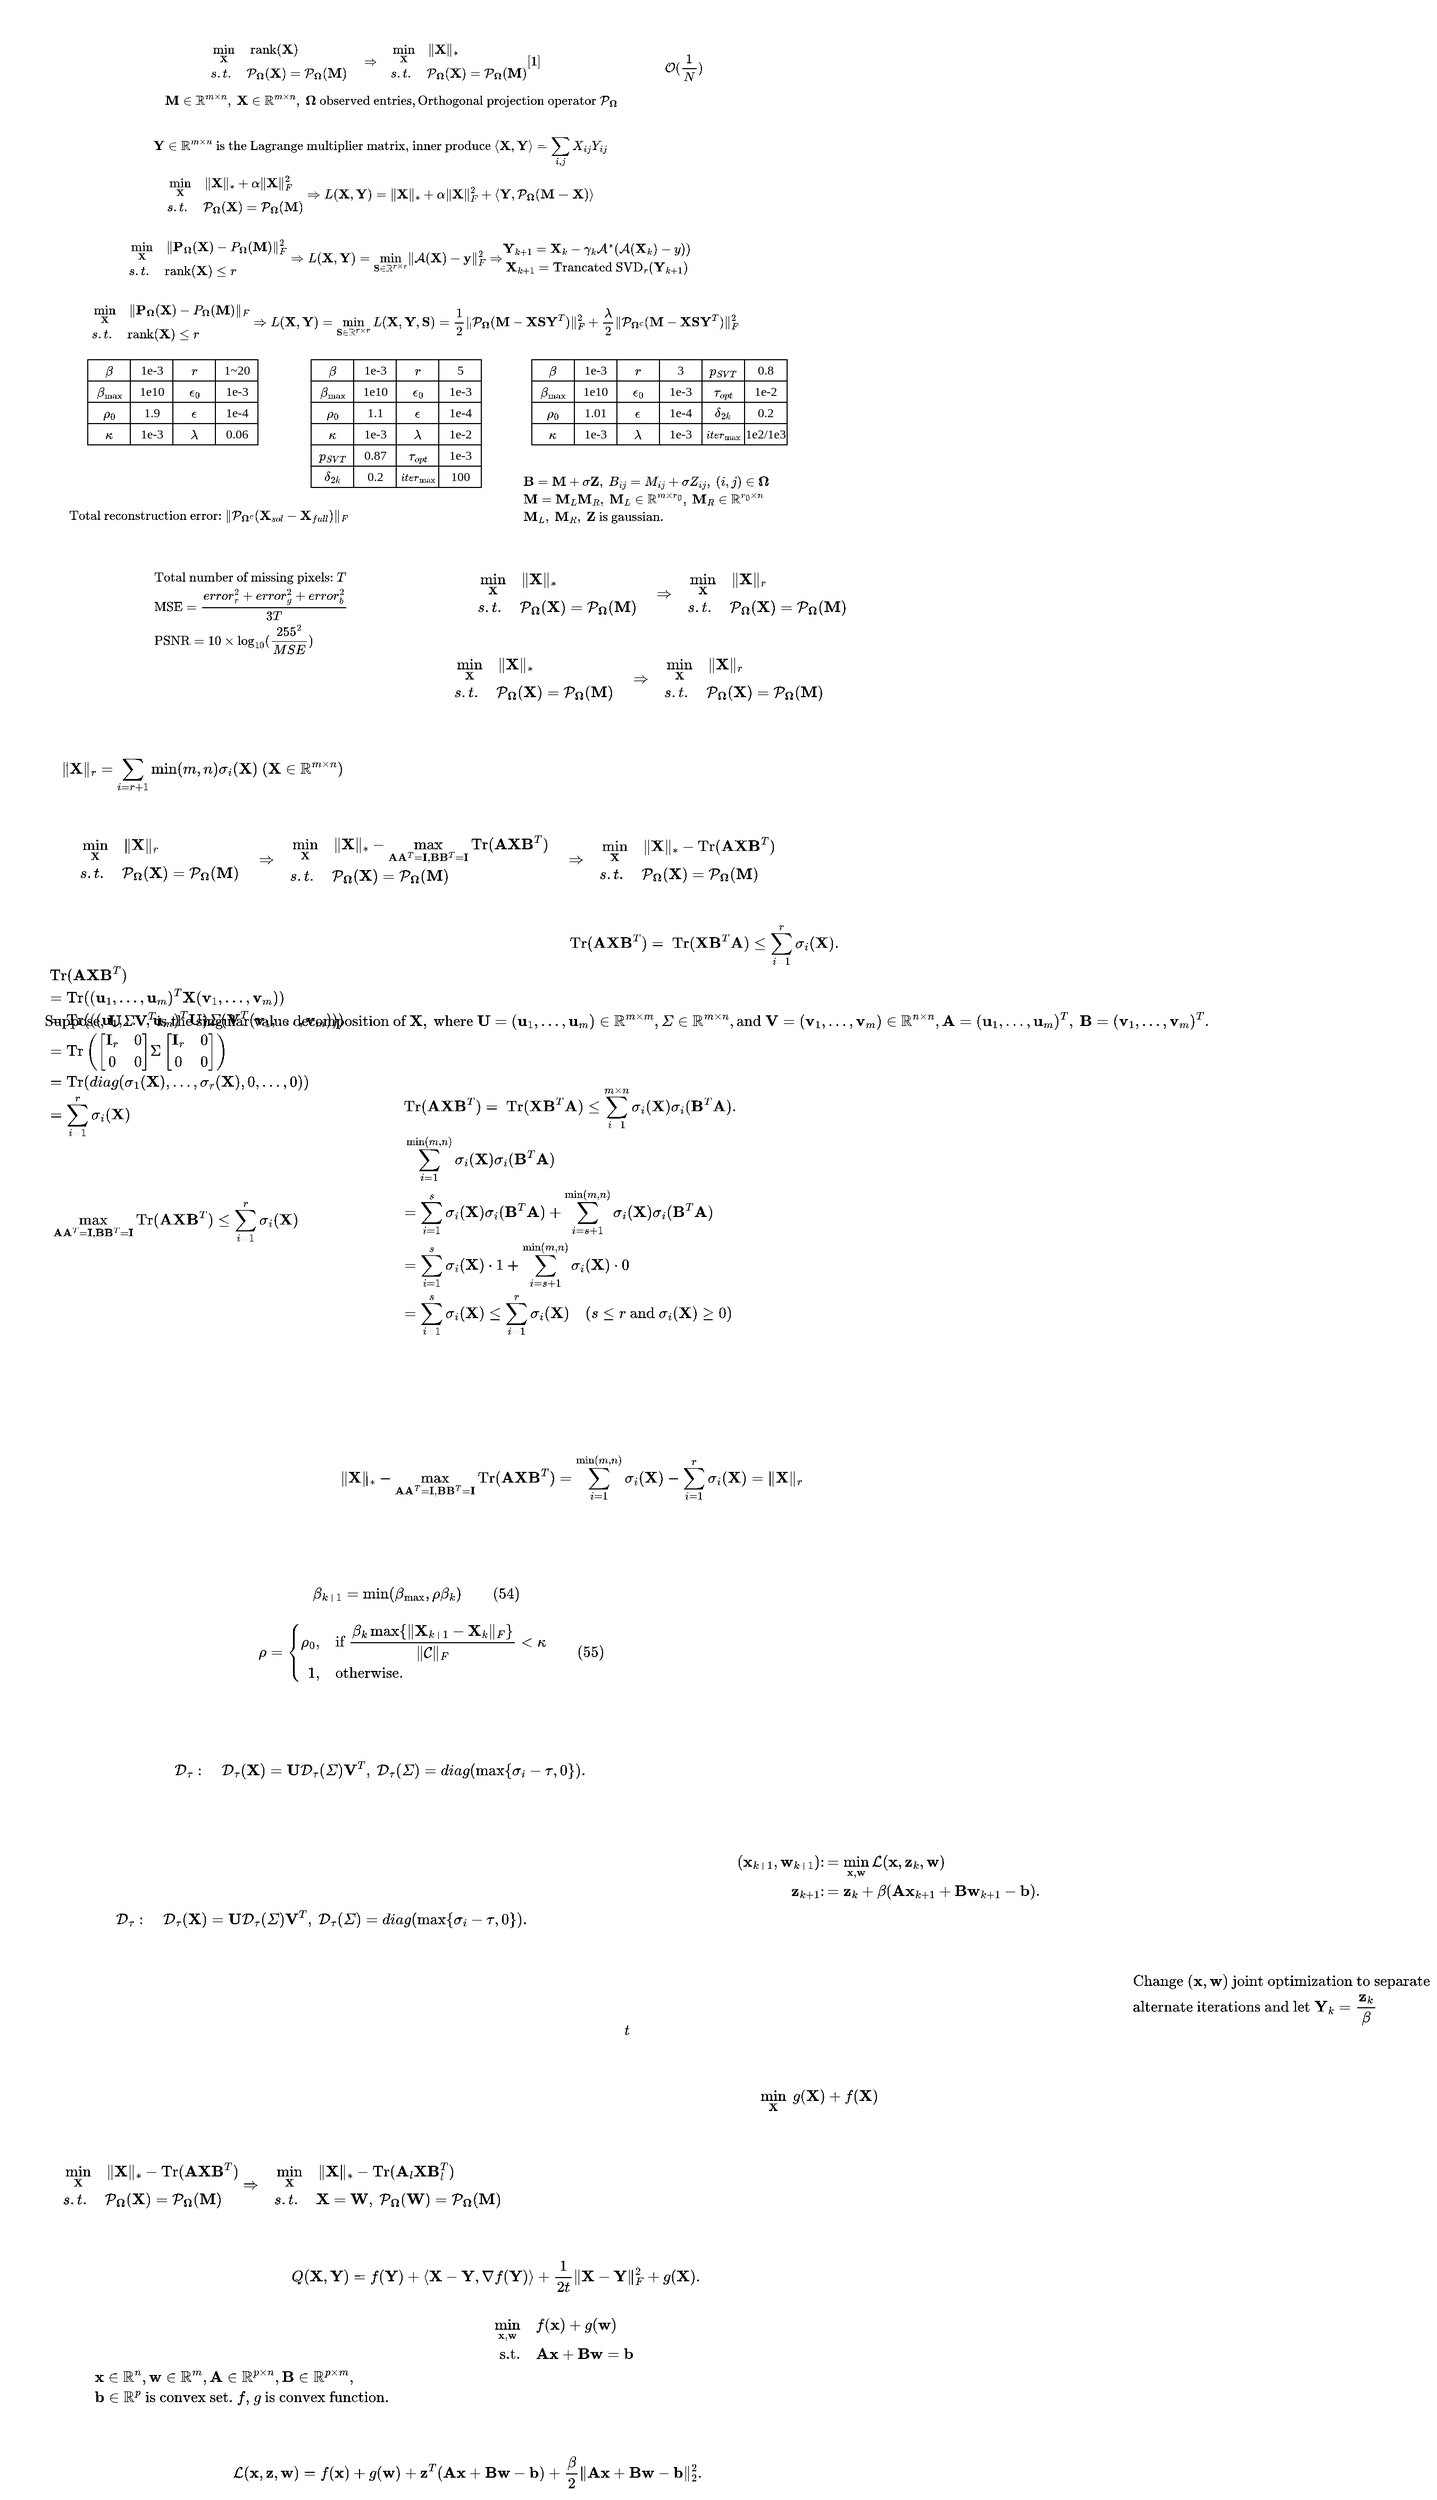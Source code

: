 <mxfile version="15.8.7" type="device"><diagram id="dCUDjBYFxlZQfLYV9F5L" name="第 1 页"><mxGraphModel dx="576" dy="410" grid="1" gridSize="10" guides="1" tooltips="1" connect="1" arrows="1" fold="1" page="1" pageScale="1" pageWidth="827" pageHeight="1169" math="1" shadow="0"><root><mxCell id="0"/><mxCell id="1" parent="0"/><mxCell id="xZ1UbAJdotstemb92RxR-1" value="$$\begin{aligned}&amp;amp;\min_{\mathbf&amp;nbsp;X}\quad \text{rank}(\mathbf X)\\ &amp;amp;s.t.\quad\mathcal P_{\mathbf \Omega}(\mathbf X)=\mathcal P_{\mathbf \Omega}(\mathbf M)\end{aligned}&lt;br&gt;\quad\Rightarrow\quad&lt;br&gt;\begin{aligned}&amp;amp;\min_{\mathbf&amp;nbsp;X}\quad \lVert\mathbf X\rVert_*\\ &amp;amp;s.t.\quad\mathcal P_{\mathbf \Omega}(\mathbf X)=\mathcal P_{\mathbf \Omega}(\mathbf M)\end{aligned}[1]&lt;br&gt;$$" style="text;html=1;strokeColor=none;fillColor=none;align=center;verticalAlign=middle;whiteSpace=wrap;rounded=0;fontFamily=Times New Roman;" parent="1" vertex="1"><mxGeometry x="162.5" width="380" height="80" as="geometry"/></mxCell><mxCell id="xZ1UbAJdotstemb92RxR-2" value="$$\begin{aligned}&amp;amp;\min_{\mathbf&amp;nbsp;X}\quad \lVert\mathbf X\rVert_* + \alpha\lVert\mathbf X\rVert^2_F&lt;br&gt;\\ &amp;amp;s.t.\quad\mathcal P_{\mathbf\Omega}(\mathbf X)=\mathcal P_{\mathbf\Omega}&lt;br&gt;(\mathbf M) \end{aligned}\Rightarrow L(\mathbf X,\mathbf Y) = \lVert\mathbf X\rVert_* + \alpha \lVert\mathbf X\rVert^2_F + \langle\mathbf Y, \mathcal P_{\mathbf\Omega}(\mathbf{M-X})\rangle&lt;br&gt;&amp;nbsp;&lt;br&gt;$$" style="text;html=1;strokeColor=none;fillColor=none;align=center;verticalAlign=middle;whiteSpace=wrap;rounded=0;fontFamily=Times New Roman;" parent="1" vertex="1"><mxGeometry x="112.5" y="130" width="490" height="70" as="geometry"/></mxCell><mxCell id="xZ1UbAJdotstemb92RxR-4" value="$$\mathbf M\in\mathbb{R}^{m\times n},\ \mathbf X\in\mathbb{R}^{m\times n},\ \mathbf\Omega\text{ observed entries}, \text{Orthogonal projection operator }\mathcal P_{\mathbf\Omega}$$&lt;span class=&quot;md-math-tex md-inline-math-container&quot; style=&quot;box-sizing: border-box; color: rgb(48, 68, 85); word-spacing: 0.6px; background-color: rgb(255, 255, 255);&quot;&gt;&lt;/span&gt;&lt;span class=&quot;md-math-tex md-inline-math-container&quot; style=&quot;box-sizing: border-box; color: rgb(48, 68, 85); word-spacing: 0.6px; background-color: rgb(255, 255, 255);&quot;&gt;&lt;/span&gt;" style="text;whiteSpace=wrap;html=1;fontFamily=Times New Roman;" parent="1" vertex="1"><mxGeometry x="152.5" y="50" width="430" height="40" as="geometry"/></mxCell><mxCell id="xZ1UbAJdotstemb92RxR-5" value="$$\mathbf Y\in\mathbb{R}^{m\times n} \text{ is the Lagrange multiplier matrix, inner produce }\langle\mathbf X,\mathbf Y\rangle=\sum\limits_{i,j}X_{ij}Y_{ij}$$" style="text;html=1;strokeColor=none;fillColor=none;align=center;verticalAlign=middle;whiteSpace=wrap;rounded=0;fontFamily=Times New Roman;" parent="1" vertex="1"><mxGeometry x="142.5" y="110" width="430" height="30" as="geometry"/></mxCell><mxCell id="xZ1UbAJdotstemb92RxR-6" value="$$\mathcal O(\frac{1}{N})$$" style="text;html=1;strokeColor=none;fillColor=none;align=center;verticalAlign=middle;whiteSpace=wrap;rounded=0;fontFamily=Times New Roman;" parent="1" vertex="1"><mxGeometry x="612.5" y="30" width="60" height="30" as="geometry"/></mxCell><mxCell id="xZ1UbAJdotstemb92RxR-7" value="$$\begin{aligned}&amp;amp;\min_{\mathbf&amp;nbsp;X}\quad \lVert\mathbf P_{\mathbf\Omega}(\mathbf X)-P_{\mathbf\Omega}(\mathbf M)&lt;br&gt;\rVert_F \\ &amp;amp;s.t.\quad\text{rank}(\mathbf X)\leq r \end{aligned}\Rightarrow L(\mathbf X,\mathbf Y) = \min_{\mathbf S\in\mathbb R^{r\times r}} L(\mathbf&amp;nbsp;X,\mathbf&amp;nbsp;Y,\mathbf&amp;nbsp; S) = \frac{1}{2}\lVert\mathcal P_{\mathbf\Omega}(\mathbf M-\mathbf&amp;nbsp;X\mathbf&amp;nbsp;S\mathbf&amp;nbsp;Y^T)\rVert^2_F + \frac{\lambda}{2}\lVert\mathcal P_{\mathbf\Omega^c}(\mathbf M-\mathbf&amp;nbsp;X\mathbf&amp;nbsp;S\mathbf&amp;nbsp;Y^T)&lt;br&gt;\rVert^2_F&lt;br&gt;$$" style="text;html=1;strokeColor=none;fillColor=none;align=center;verticalAlign=middle;whiteSpace=wrap;rounded=0;fontFamily=Times New Roman;" parent="1" vertex="1"><mxGeometry x="30" y="250" width="720" height="70" as="geometry"/></mxCell><mxCell id="xZ1UbAJdotstemb92RxR-8" value="$$\begin{aligned}&amp;amp;\min_{\mathbf&amp;nbsp;X}\quad \lVert\mathbf P_{\mathbf\Omega}(\mathbf X)-P_{\mathbf\Omega}(\mathbf M)&lt;br&gt;\rVert_F^2 \\ &amp;amp;s.t.\quad\text{rank}(\mathbf X)\leq r \end{aligned}\Rightarrow L(\mathbf X,\mathbf Y) = \min_{\mathbf S\in\mathbb R^{r\times r}} \lVert\mathcal A(\mathbf&amp;nbsp;X)-\mathbf y\rVert_F^2 \Rightarrow \begin{matrix} \mathbf Y_{k+1} = \mathbf&amp;nbsp;X_{k} - \gamma_k\mathcal A^*(\mathcal A(\mathbf&amp;nbsp;X_k)&lt;br&gt;-y))\\&lt;br&gt;\mathbf X_{k+1} = \text{Trancated SVD}_r(\mathbf Y_{k+1}&lt;br&gt;)&lt;br&gt;\end{matrix}&lt;br&gt;$$" style="text;html=1;strokeColor=none;fillColor=none;align=center;verticalAlign=middle;whiteSpace=wrap;rounded=0;fontFamily=Times New Roman;" parent="1" vertex="1"><mxGeometry x="25" y="190" width="720" height="70" as="geometry"/></mxCell><mxCell id="fOYMWPpQL2KJ-KFt3qKd-15" value="$$\beta$$" style="rounded=0;whiteSpace=wrap;html=1;fillColor=none;fontFamily=Times New Roman;" vertex="1" parent="1"><mxGeometry x="82.5" y="320" width="40" height="20" as="geometry"/></mxCell><mxCell id="fOYMWPpQL2KJ-KFt3qKd-18" value="$$\beta_{\max}$$" style="rounded=0;whiteSpace=wrap;html=1;fillColor=none;fontFamily=Times New Roman;" vertex="1" parent="1"><mxGeometry x="82.5" y="340" width="40" height="20" as="geometry"/></mxCell><mxCell id="fOYMWPpQL2KJ-KFt3qKd-19" value="$$\rho_{0}$$" style="rounded=0;whiteSpace=wrap;html=1;fillColor=none;fontFamily=Times New Roman;" vertex="1" parent="1"><mxGeometry x="82.5" y="360" width="40" height="20" as="geometry"/></mxCell><mxCell id="fOYMWPpQL2KJ-KFt3qKd-20" value="$$\kappa$$" style="rounded=0;whiteSpace=wrap;html=1;fillColor=none;fontFamily=Times New Roman;" vertex="1" parent="1"><mxGeometry x="82.5" y="380" width="40" height="20" as="geometry"/></mxCell><mxCell id="fOYMWPpQL2KJ-KFt3qKd-22" value="1e-3" style="rounded=0;whiteSpace=wrap;html=1;fillColor=none;fontFamily=Times New Roman;" vertex="1" parent="1"><mxGeometry x="122.5" y="320" width="40" height="20" as="geometry"/></mxCell><mxCell id="fOYMWPpQL2KJ-KFt3qKd-23" value="1e10" style="rounded=0;whiteSpace=wrap;html=1;fillColor=none;fontFamily=Times New Roman;" vertex="1" parent="1"><mxGeometry x="122.5" y="340" width="40" height="20" as="geometry"/></mxCell><mxCell id="fOYMWPpQL2KJ-KFt3qKd-24" value="1.9" style="rounded=0;whiteSpace=wrap;html=1;fillColor=none;fontFamily=Times New Roman;" vertex="1" parent="1"><mxGeometry x="122.5" y="360" width="40" height="20" as="geometry"/></mxCell><mxCell id="fOYMWPpQL2KJ-KFt3qKd-25" value="1e-3" style="rounded=0;whiteSpace=wrap;html=1;fillColor=none;fontFamily=Times New Roman;" vertex="1" parent="1"><mxGeometry x="122.5" y="380" width="40" height="20" as="geometry"/></mxCell><mxCell id="fOYMWPpQL2KJ-KFt3qKd-37" value="$$r$$" style="rounded=0;whiteSpace=wrap;html=1;fillColor=none;fontFamily=Times New Roman;" vertex="1" parent="1"><mxGeometry x="162.5" y="320" width="40" height="20" as="geometry"/></mxCell><mxCell id="fOYMWPpQL2KJ-KFt3qKd-38" value="1~20" style="rounded=0;whiteSpace=wrap;html=1;fillColor=none;fontFamily=Times New Roman;" vertex="1" parent="1"><mxGeometry x="202.5" y="320" width="40" height="20" as="geometry"/></mxCell><mxCell id="fOYMWPpQL2KJ-KFt3qKd-39" value="$$\epsilon_0$$" style="rounded=0;whiteSpace=wrap;html=1;fillColor=none;fontFamily=Times New Roman;" vertex="1" parent="1"><mxGeometry x="162.5" y="340" width="40" height="20" as="geometry"/></mxCell><mxCell id="fOYMWPpQL2KJ-KFt3qKd-40" value="&lt;span&gt;1e-3&lt;/span&gt;" style="rounded=0;whiteSpace=wrap;html=1;fillColor=none;fontFamily=Times New Roman;" vertex="1" parent="1"><mxGeometry x="202.5" y="340" width="40" height="20" as="geometry"/></mxCell><mxCell id="fOYMWPpQL2KJ-KFt3qKd-41" value="&lt;span&gt;$$\epsilon$$&lt;/span&gt;" style="rounded=0;whiteSpace=wrap;html=1;fillColor=none;fontFamily=Times New Roman;" vertex="1" parent="1"><mxGeometry x="162.5" y="360" width="40" height="20" as="geometry"/></mxCell><mxCell id="fOYMWPpQL2KJ-KFt3qKd-42" value="&lt;span&gt;1e-4&lt;/span&gt;" style="rounded=0;whiteSpace=wrap;html=1;fillColor=none;fontFamily=Times New Roman;" vertex="1" parent="1"><mxGeometry x="202.5" y="360" width="40" height="20" as="geometry"/></mxCell><mxCell id="fOYMWPpQL2KJ-KFt3qKd-43" value="&lt;span&gt;$$\lambda$$&lt;/span&gt;" style="rounded=0;whiteSpace=wrap;html=1;fillColor=none;fontFamily=Times New Roman;" vertex="1" parent="1"><mxGeometry x="162.5" y="380" width="40" height="20" as="geometry"/></mxCell><mxCell id="fOYMWPpQL2KJ-KFt3qKd-44" value="&lt;span&gt;0.06&lt;/span&gt;" style="rounded=0;whiteSpace=wrap;html=1;fillColor=none;fontFamily=Times New Roman;" vertex="1" parent="1"><mxGeometry x="202.5" y="380" width="40" height="20" as="geometry"/></mxCell><mxCell id="fOYMWPpQL2KJ-KFt3qKd-48" value="$$\beta$$" style="rounded=0;whiteSpace=wrap;html=1;fillColor=none;fontFamily=Times New Roman;" vertex="1" parent="1"><mxGeometry x="292.5" y="320" width="40" height="20" as="geometry"/></mxCell><mxCell id="fOYMWPpQL2KJ-KFt3qKd-49" value="$$\beta_{\max}$$" style="rounded=0;whiteSpace=wrap;html=1;fillColor=none;fontFamily=Times New Roman;" vertex="1" parent="1"><mxGeometry x="292.5" y="340" width="40" height="20" as="geometry"/></mxCell><mxCell id="fOYMWPpQL2KJ-KFt3qKd-50" value="$$\rho_{0}$$" style="rounded=0;whiteSpace=wrap;html=1;fillColor=none;fontFamily=Times New Roman;" vertex="1" parent="1"><mxGeometry x="292.5" y="360" width="40" height="20" as="geometry"/></mxCell><mxCell id="fOYMWPpQL2KJ-KFt3qKd-51" value="$$\kappa$$" style="rounded=0;whiteSpace=wrap;html=1;fillColor=none;fontFamily=Times New Roman;" vertex="1" parent="1"><mxGeometry x="292.5" y="380" width="40" height="20" as="geometry"/></mxCell><mxCell id="fOYMWPpQL2KJ-KFt3qKd-52" value="1e-3" style="rounded=0;whiteSpace=wrap;html=1;fillColor=none;fontFamily=Times New Roman;" vertex="1" parent="1"><mxGeometry x="332.5" y="320" width="40" height="20" as="geometry"/></mxCell><mxCell id="fOYMWPpQL2KJ-KFt3qKd-53" value="1e10" style="rounded=0;whiteSpace=wrap;html=1;fillColor=none;fontFamily=Times New Roman;" vertex="1" parent="1"><mxGeometry x="332.5" y="340" width="40" height="20" as="geometry"/></mxCell><mxCell id="fOYMWPpQL2KJ-KFt3qKd-54" value="1.1" style="rounded=0;whiteSpace=wrap;html=1;fillColor=none;fontFamily=Times New Roman;" vertex="1" parent="1"><mxGeometry x="332.5" y="360" width="40" height="20" as="geometry"/></mxCell><mxCell id="fOYMWPpQL2KJ-KFt3qKd-55" value="1e-3" style="rounded=0;whiteSpace=wrap;html=1;fillColor=none;fontFamily=Times New Roman;" vertex="1" parent="1"><mxGeometry x="332.5" y="380" width="40" height="20" as="geometry"/></mxCell><mxCell id="fOYMWPpQL2KJ-KFt3qKd-56" value="$$r$$" style="rounded=0;whiteSpace=wrap;html=1;fillColor=none;fontFamily=Times New Roman;" vertex="1" parent="1"><mxGeometry x="372.5" y="320" width="40" height="20" as="geometry"/></mxCell><mxCell id="fOYMWPpQL2KJ-KFt3qKd-57" value="5" style="rounded=0;whiteSpace=wrap;html=1;fillColor=none;fontFamily=Times New Roman;" vertex="1" parent="1"><mxGeometry x="412.5" y="320" width="40" height="20" as="geometry"/></mxCell><mxCell id="fOYMWPpQL2KJ-KFt3qKd-58" value="$$\epsilon_0$$" style="rounded=0;whiteSpace=wrap;html=1;fillColor=none;fontFamily=Times New Roman;" vertex="1" parent="1"><mxGeometry x="372.5" y="340" width="40" height="20" as="geometry"/></mxCell><mxCell id="fOYMWPpQL2KJ-KFt3qKd-59" value="&lt;span&gt;&lt;font&gt;1e-3&lt;/font&gt;&lt;/span&gt;" style="rounded=0;whiteSpace=wrap;html=1;fillColor=none;fontFamily=Times New Roman;" vertex="1" parent="1"><mxGeometry x="412.5" y="340" width="40" height="20" as="geometry"/></mxCell><mxCell id="fOYMWPpQL2KJ-KFt3qKd-60" value="&lt;span&gt;$$\epsilon$$&lt;/span&gt;" style="rounded=0;whiteSpace=wrap;html=1;fillColor=none;fontFamily=Times New Roman;" vertex="1" parent="1"><mxGeometry x="372.5" y="360" width="40" height="20" as="geometry"/></mxCell><mxCell id="fOYMWPpQL2KJ-KFt3qKd-61" value="&lt;span&gt;1e-4&lt;/span&gt;" style="rounded=0;whiteSpace=wrap;html=1;fillColor=none;fontFamily=Times New Roman;" vertex="1" parent="1"><mxGeometry x="412.5" y="360" width="40" height="20" as="geometry"/></mxCell><mxCell id="fOYMWPpQL2KJ-KFt3qKd-62" value="&lt;span&gt;$$\lambda$$&lt;/span&gt;" style="rounded=0;whiteSpace=wrap;html=1;fillColor=none;fontFamily=Times New Roman;" vertex="1" parent="1"><mxGeometry x="372.5" y="380" width="40" height="20" as="geometry"/></mxCell><mxCell id="fOYMWPpQL2KJ-KFt3qKd-63" value="&lt;span&gt;1e-2&lt;/span&gt;" style="rounded=0;whiteSpace=wrap;html=1;fillColor=none;fontFamily=Times New Roman;" vertex="1" parent="1"><mxGeometry x="412.5" y="380" width="40" height="20" as="geometry"/></mxCell><mxCell id="fOYMWPpQL2KJ-KFt3qKd-64" value="$$p_{SVT}$$" style="rounded=0;whiteSpace=wrap;html=1;fillColor=none;fontFamily=Times New Roman;" vertex="1" parent="1"><mxGeometry x="292.5" y="400" width="40" height="20" as="geometry"/></mxCell><mxCell id="fOYMWPpQL2KJ-KFt3qKd-65" value="0.87" style="rounded=0;whiteSpace=wrap;html=1;fillColor=none;fontFamily=Times New Roman;" vertex="1" parent="1"><mxGeometry x="332.5" y="400" width="40" height="20" as="geometry"/></mxCell><mxCell id="fOYMWPpQL2KJ-KFt3qKd-66" value="$$\delta_{2k}$$" style="rounded=0;whiteSpace=wrap;html=1;fillColor=none;fontFamily=Times New Roman;" vertex="1" parent="1"><mxGeometry x="292.5" y="420" width="40" height="20" as="geometry"/></mxCell><mxCell id="fOYMWPpQL2KJ-KFt3qKd-67" value="0.2" style="rounded=0;whiteSpace=wrap;html=1;fillColor=none;fontFamily=Times New Roman;" vertex="1" parent="1"><mxGeometry x="332.5" y="420" width="40" height="20" as="geometry"/></mxCell><mxCell id="fOYMWPpQL2KJ-KFt3qKd-68" value="$$\tau_{opt}$$" style="rounded=0;whiteSpace=wrap;html=1;fillColor=none;fontFamily=Times New Roman;" vertex="1" parent="1"><mxGeometry x="372.5" y="400" width="40" height="20" as="geometry"/></mxCell><mxCell id="fOYMWPpQL2KJ-KFt3qKd-69" value="1e-3" style="rounded=0;whiteSpace=wrap;html=1;fillColor=none;fontFamily=Times New Roman;" vertex="1" parent="1"><mxGeometry x="412.5" y="400" width="40" height="20" as="geometry"/></mxCell><mxCell id="fOYMWPpQL2KJ-KFt3qKd-70" value="&lt;font style=&quot;font-size: 10px&quot;&gt;$$iter_{\max}$$&lt;/font&gt;" style="rounded=0;whiteSpace=wrap;html=1;fillColor=none;fontFamily=Times New Roman;" vertex="1" parent="1"><mxGeometry x="372.5" y="420" width="40" height="20" as="geometry"/></mxCell><mxCell id="fOYMWPpQL2KJ-KFt3qKd-71" value="100" style="rounded=0;whiteSpace=wrap;html=1;fillColor=none;fontFamily=Times New Roman;" vertex="1" parent="1"><mxGeometry x="412.5" y="420" width="40" height="20" as="geometry"/></mxCell><mxCell id="fOYMWPpQL2KJ-KFt3qKd-72" value="$$\beta$$" style="rounded=0;whiteSpace=wrap;html=1;fillColor=none;fontFamily=Times New Roman;" vertex="1" parent="1"><mxGeometry x="500" y="320" width="40" height="20" as="geometry"/></mxCell><mxCell id="fOYMWPpQL2KJ-KFt3qKd-73" value="$$\beta_{\max}$$" style="rounded=0;whiteSpace=wrap;html=1;fillColor=none;fontFamily=Times New Roman;" vertex="1" parent="1"><mxGeometry x="500" y="340" width="40" height="20" as="geometry"/></mxCell><mxCell id="fOYMWPpQL2KJ-KFt3qKd-74" value="$$\rho_{0}$$" style="rounded=0;whiteSpace=wrap;html=1;fillColor=none;fontFamily=Times New Roman;" vertex="1" parent="1"><mxGeometry x="500" y="360" width="40" height="20" as="geometry"/></mxCell><mxCell id="fOYMWPpQL2KJ-KFt3qKd-75" value="$$\kappa$$" style="rounded=0;whiteSpace=wrap;html=1;fillColor=none;fontFamily=Times New Roman;" vertex="1" parent="1"><mxGeometry x="500" y="380" width="40" height="20" as="geometry"/></mxCell><mxCell id="fOYMWPpQL2KJ-KFt3qKd-76" value="1e-3" style="rounded=0;whiteSpace=wrap;html=1;fillColor=none;fontFamily=Times New Roman;" vertex="1" parent="1"><mxGeometry x="540" y="320" width="40" height="20" as="geometry"/></mxCell><mxCell id="fOYMWPpQL2KJ-KFt3qKd-77" value="1e10" style="rounded=0;whiteSpace=wrap;html=1;fillColor=none;fontFamily=Times New Roman;" vertex="1" parent="1"><mxGeometry x="540" y="340" width="40" height="20" as="geometry"/></mxCell><mxCell id="fOYMWPpQL2KJ-KFt3qKd-78" value="1.01" style="rounded=0;whiteSpace=wrap;html=1;fillColor=none;fontFamily=Times New Roman;" vertex="1" parent="1"><mxGeometry x="540" y="360" width="40" height="20" as="geometry"/></mxCell><mxCell id="fOYMWPpQL2KJ-KFt3qKd-79" value="1e-3" style="rounded=0;whiteSpace=wrap;html=1;fillColor=none;fontFamily=Times New Roman;" vertex="1" parent="1"><mxGeometry x="540" y="380" width="40" height="20" as="geometry"/></mxCell><mxCell id="fOYMWPpQL2KJ-KFt3qKd-80" value="$$r$$" style="rounded=0;whiteSpace=wrap;html=1;fillColor=none;fontFamily=Times New Roman;" vertex="1" parent="1"><mxGeometry x="580" y="320" width="40" height="20" as="geometry"/></mxCell><mxCell id="fOYMWPpQL2KJ-KFt3qKd-81" value="3" style="rounded=0;whiteSpace=wrap;html=1;fillColor=none;fontFamily=Times New Roman;" vertex="1" parent="1"><mxGeometry x="620" y="320" width="40" height="20" as="geometry"/></mxCell><mxCell id="fOYMWPpQL2KJ-KFt3qKd-82" value="$$\epsilon_0$$" style="rounded=0;whiteSpace=wrap;html=1;fillColor=none;fontFamily=Times New Roman;" vertex="1" parent="1"><mxGeometry x="580" y="340" width="40" height="20" as="geometry"/></mxCell><mxCell id="fOYMWPpQL2KJ-KFt3qKd-83" value="&lt;span&gt;&lt;font&gt;1e-3&lt;/font&gt;&lt;/span&gt;" style="rounded=0;whiteSpace=wrap;html=1;fillColor=none;fontFamily=Times New Roman;" vertex="1" parent="1"><mxGeometry x="620" y="340" width="40" height="20" as="geometry"/></mxCell><mxCell id="fOYMWPpQL2KJ-KFt3qKd-84" value="&lt;span&gt;$$\epsilon$$&lt;/span&gt;" style="rounded=0;whiteSpace=wrap;html=1;fillColor=none;fontFamily=Times New Roman;" vertex="1" parent="1"><mxGeometry x="580" y="360" width="40" height="20" as="geometry"/></mxCell><mxCell id="fOYMWPpQL2KJ-KFt3qKd-85" value="&lt;span&gt;1e-4&lt;/span&gt;" style="rounded=0;whiteSpace=wrap;html=1;fillColor=none;fontFamily=Times New Roman;" vertex="1" parent="1"><mxGeometry x="620" y="360" width="40" height="20" as="geometry"/></mxCell><mxCell id="fOYMWPpQL2KJ-KFt3qKd-86" value="&lt;span&gt;$$\lambda$$&lt;/span&gt;" style="rounded=0;whiteSpace=wrap;html=1;fillColor=none;fontFamily=Times New Roman;" vertex="1" parent="1"><mxGeometry x="580" y="380" width="40" height="20" as="geometry"/></mxCell><mxCell id="fOYMWPpQL2KJ-KFt3qKd-87" value="&lt;span&gt;1e-3&lt;/span&gt;" style="rounded=0;whiteSpace=wrap;html=1;fillColor=none;fontFamily=Times New Roman;" vertex="1" parent="1"><mxGeometry x="620" y="380" width="40" height="20" as="geometry"/></mxCell><mxCell id="fOYMWPpQL2KJ-KFt3qKd-88" value="$$p_{SVT}$$" style="rounded=0;whiteSpace=wrap;html=1;fillColor=none;fontFamily=Times New Roman;" vertex="1" parent="1"><mxGeometry x="660" y="320" width="40" height="20" as="geometry"/></mxCell><mxCell id="fOYMWPpQL2KJ-KFt3qKd-89" value="0.8" style="rounded=0;whiteSpace=wrap;html=1;fillColor=none;fontFamily=Times New Roman;" vertex="1" parent="1"><mxGeometry x="700" y="320" width="40" height="20" as="geometry"/></mxCell><mxCell id="fOYMWPpQL2KJ-KFt3qKd-90" value="$$\delta_{2k}$$" style="rounded=0;whiteSpace=wrap;html=1;fillColor=none;fontFamily=Times New Roman;" vertex="1" parent="1"><mxGeometry x="660" y="360" width="40" height="20" as="geometry"/></mxCell><mxCell id="fOYMWPpQL2KJ-KFt3qKd-91" value="0.2" style="rounded=0;whiteSpace=wrap;html=1;fillColor=none;fontFamily=Times New Roman;" vertex="1" parent="1"><mxGeometry x="700" y="360" width="40" height="20" as="geometry"/></mxCell><mxCell id="fOYMWPpQL2KJ-KFt3qKd-92" value="$$\tau_{opt}$$" style="rounded=0;whiteSpace=wrap;html=1;fillColor=none;fontFamily=Times New Roman;" vertex="1" parent="1"><mxGeometry x="660" y="340" width="40" height="20" as="geometry"/></mxCell><mxCell id="fOYMWPpQL2KJ-KFt3qKd-93" value="1e-2" style="rounded=0;whiteSpace=wrap;html=1;fillColor=none;fontFamily=Times New Roman;" vertex="1" parent="1"><mxGeometry x="700" y="340" width="40" height="20" as="geometry"/></mxCell><mxCell id="fOYMWPpQL2KJ-KFt3qKd-94" value="&lt;font style=&quot;font-size: 10px&quot;&gt;$$iter_{\max}$$&lt;/font&gt;" style="rounded=0;whiteSpace=wrap;html=1;fillColor=none;fontFamily=Times New Roman;" vertex="1" parent="1"><mxGeometry x="660" y="380" width="40" height="20" as="geometry"/></mxCell><mxCell id="fOYMWPpQL2KJ-KFt3qKd-95" value="1e2/1e3" style="rounded=0;whiteSpace=wrap;html=1;fillColor=none;fontFamily=Times New Roman;" vertex="1" parent="1"><mxGeometry x="700" y="380" width="40" height="20" as="geometry"/></mxCell><mxCell id="fOYMWPpQL2KJ-KFt3qKd-96" value="&lt;span style=&quot;color: rgb(0 , 0 , 0) ; font-family: &amp;#34;times new roman&amp;#34; ; font-size: 12px ; font-style: normal ; font-weight: 400 ; letter-spacing: normal ; text-align: center ; text-indent: 0px ; text-transform: none ; word-spacing: 0px ; background-color: rgb(248 , 249 , 250) ; display: inline ; float: none&quot;&gt;$$\text{Total reconstruction error: }\lVert\mathcal P_{\mathbf\Omega^c}(\mathbf X_{sol}-\mathbf X_{full})\rVert_F$$&lt;/span&gt;" style="text;whiteSpace=wrap;html=1;fontSize=10;fontFamily=Times New Roman;" vertex="1" parent="1"><mxGeometry x="62.5" y="440" width="550" height="40" as="geometry"/></mxCell><mxCell id="fOYMWPpQL2KJ-KFt3qKd-97" value="&lt;span style=&quot;color: rgb(0 , 0 , 0) ; font-family: &amp;#34;times new roman&amp;#34; ; font-size: 12px ; font-style: normal ; font-weight: 400 ; letter-spacing: normal ; text-align: center ; text-indent: 0px ; text-transform: none ; word-spacing: 0px ; background-color: rgb(248 , 249 , 250) ; display: inline ; float: none&quot;&gt;$$\begin{aligned}&amp;amp;\mathbf B =\mathbf M + \sigma\mathbf Z,\ B_{ij}=M_{ij}+\sigma Z_{ij},\ (i,j)\in\mathbf\Omega&lt;br&gt;\\&amp;amp;\mathbf M = \mathbf M_L\mathbf M_R,\&amp;nbsp;\mathbf M_L\in\mathbb{R}^{m\times r_0},\ \mathbf M_R\in\mathbb{R}^{r_0\times n}\\&amp;amp; \mathbf M_L,\ \mathbf M_R,\ \mathbf Z \text{ is gaussian.}&lt;br&gt;\end{aligned}&lt;br&gt;$$&lt;/span&gt;" style="text;whiteSpace=wrap;html=1;fontSize=10;fontFamily=Times New Roman;" vertex="1" parent="1"><mxGeometry x="490" y="410" width="240" height="70" as="geometry"/></mxCell><mxCell id="fOYMWPpQL2KJ-KFt3qKd-99" value="$$\begin{aligned}&amp;amp;\text{Total number of missing pixels: }T \\&amp;amp;\text{MSE} = \frac{{error}^2_r +{error}^2_g + {error}^2_b}{3T}\\&amp;amp; \text{PSNR}=10\times\log_{10}(\frac{255^2}{MSE})\end{aligned}$$" style="text;whiteSpace=wrap;html=1;fontSize=12;fontFamily=Times New Roman;" vertex="1" parent="1"><mxGeometry x="142.5" y="500" width="192.5" height="110" as="geometry"/></mxCell><mxCell id="fOYMWPpQL2KJ-KFt3qKd-101" value="&lt;font style=&quot;font-size: 14px&quot;&gt;$$\lVert\mathbf&lt;br&gt;X\rVert_r = \sum_{i=r+1}{\min(m,n)}\sigma_i(\mathbf X)\ (\mathbf X\in\mathbb{R}^{m\times n}) $$&lt;/font&gt;" style="text;html=1;strokeColor=none;fillColor=none;align=center;verticalAlign=middle;whiteSpace=wrap;rounded=0;labelBackgroundColor=none;fontFamily=Times New Roman;fontSize=12;" vertex="1" parent="1"><mxGeometry x="50" y="690" width="280" height="40" as="geometry"/></mxCell><mxCell id="fOYMWPpQL2KJ-KFt3qKd-103" value="$$\begin{aligned}&amp;amp;\min_{\mathbf X}\quad \lVert\mathbf X\rVert_*\\ &amp;amp;s.t.\quad\mathcal P_{\mathbf \Omega}(\mathbf X)=\mathcal P_{\mathbf \Omega}(\mathbf M)\end{aligned}\quad\Rightarrow\quad \begin{aligned}&amp;amp;\min_{\mathbf X}\quad \lVert\mathbf X\rVert_r\\ &amp;amp;s.t.\quad\mathcal P_{\mathbf \Omega}(\mathbf X)=\mathcal P_{\mathbf \Omega}(\mathbf M)\end{aligned}$$" style="text;html=1;strokeColor=none;fillColor=none;align=center;verticalAlign=middle;whiteSpace=wrap;rounded=0;labelBackgroundColor=none;fontFamily=Times New Roman;fontSize=14;" vertex="1" parent="1"><mxGeometry x="430" y="510" width="385" height="60" as="geometry"/></mxCell><mxCell id="fOYMWPpQL2KJ-KFt3qKd-104" value="$$\begin{aligned}&amp;amp;\min_{\mathbf X}\quad \lVert\mathbf X\rVert_*\\ &amp;amp;s.t.\quad\mathcal P_{\mathbf \Omega}(\mathbf X)=\mathcal P_{\mathbf \Omega}(\mathbf M)\end{aligned}\quad\Rightarrow\quad \begin{aligned}&amp;amp;\min_{\mathbf X}\quad \lVert\mathbf X\rVert_r\\ &amp;amp;s.t.\quad\mathcal P_{\mathbf \Omega}(\mathbf X)=\mathcal P_{\mathbf \Omega}(\mathbf M)\end{aligned}$$" style="text;html=1;strokeColor=none;fillColor=none;align=center;verticalAlign=middle;whiteSpace=wrap;rounded=0;labelBackgroundColor=none;fontFamily=Times New Roman;fontSize=14;" vertex="1" parent="1"><mxGeometry x="407.5" y="590" width="385" height="60" as="geometry"/></mxCell><mxCell id="fOYMWPpQL2KJ-KFt3qKd-105" value="$$\begin{aligned}&amp;amp;\min_{\mathbf X}\quad \lVert\mathbf X\rVert_r\\ &amp;amp;s.t.\quad\mathcal P_{\mathbf \Omega}(\mathbf X)=\mathcal P_{\mathbf \Omega}(\mathbf M)\end{aligned}\quad\Rightarrow\quad \begin{aligned}&amp;amp;\min_{\mathbf X}\quad \lVert\mathbf X\rVert_* - \max_{\mathbf A\mathbf A^T=\mathbf I,\mathbf B\mathbf B^T=\mathbf I&lt;br&gt;}\text{Tr}(\mathbf&amp;nbsp;A\mathbf&amp;nbsp;X\mathbf&amp;nbsp;B^T&lt;br&gt;)\\ &amp;amp;s.t.\quad\mathcal P_{\mathbf \Omega}(\mathbf X)=\mathcal P_{\mathbf \Omega}(\mathbf M)\end{aligned}\quad\Rightarrow\quad \begin{aligned}&amp;amp;\min_{\mathbf X}\quad \lVert\mathbf X\rVert_* - \text{Tr}(\mathbf&amp;nbsp;A\mathbf&amp;nbsp;X\mathbf&amp;nbsp;B^T&lt;br&gt;)\\ &amp;amp;s.t.\quad\mathcal P_{\mathbf \Omega}(\mathbf X)=\mathcal P_{\mathbf \Omega}(\mathbf M)\end{aligned}$$" style="text;html=1;strokeColor=none;fillColor=none;align=center;verticalAlign=middle;whiteSpace=wrap;rounded=0;labelBackgroundColor=none;fontFamily=Times New Roman;fontSize=14;" vertex="1" parent="1"><mxGeometry y="760" width="805" height="60" as="geometry"/></mxCell><mxCell id="fOYMWPpQL2KJ-KFt3qKd-111" value="$$\begin{aligned}&amp;amp;\ \text{Tr} (\mathbf A\mathbf X\mathbf B^T)&lt;br&gt;\\&amp;amp;=\text{Tr} ((\mathbf u_1,\dots,\mathbf u_m)^T\mathbf X(\mathbf v_1,\dots,\mathbf v_m))\\&amp;amp; = \text{Tr} (((\mathbf u_1,\dots,\mathbf u_m)^T\mathbf U) \mathbf \varSigma (\mathbf V^T(\mathbf v_1,\dots,\mathbf v_m)))\\&amp;amp; = \text{Tr} \left( \begin{bmatrix}\mathbf I_r &amp;amp; 0\\0 &amp;amp; 0 \end{bmatrix} \Sigma \begin{bmatrix}\mathbf I_r &amp;amp; 0\\0 &amp;amp; 0 \end{bmatrix}\right) \\&amp;amp; = \text{Tr}(diag(\sigma_1(\mathbf X),\dots,\sigma_r(\mathbf X),0,\dots,0)) \\&amp;amp; = \sum_{i=1}^r \sigma_i(\mathbf X)&lt;br&gt;&amp;nbsp;\end{aligned}$$" style="text;html=1;strokeColor=none;fillColor=none;align=center;verticalAlign=middle;whiteSpace=wrap;rounded=0;labelBackgroundColor=none;fontFamily=Times New Roman;fontSize=14;" vertex="1" parent="1"><mxGeometry x="33.75" y="890" width="297.5" height="160" as="geometry"/></mxCell><mxCell id="fOYMWPpQL2KJ-KFt3qKd-113" value="&lt;div&gt;$$\text{Suppose, }\mathbf U\mathbf \varSigma\mathbf V^T \text{is the singular value decomposition of } \mathbf X,\text{ where } \\\mathbf U = (\mathbf u_1,\dots,\mathbf u_m) \in \mathbb{R}^{m \times m}, \mathbf \varSigma \in \mathbb{R}^{m \times n}, \text{and } \mathbf V = (\mathbf v_1,\dots,\mathbf v_m) \in \mathbb{R}^{n \times n},\\\mathbf A = (\mathbf u_1,\dots,\mathbf u_m)^T, \ \mathbf B = (\mathbf v_1,\dots,\mathbf v_m)^T.$$&lt;br&gt;&lt;/div&gt;&lt;span class=&quot;md-math-tex md-inline-math-container&quot; style=&quot;box-sizing: border-box ; color: rgb(48 , 68 , 85) ; font-family: &amp;#34;hack&amp;#34; , &amp;#34;source han serif sc&amp;#34; , &amp;#34;fira code&amp;#34; , &amp;#34;menlo&amp;#34; , &amp;#34;ubuntu mono&amp;#34; , &amp;#34;consolas&amp;#34; ; font-size: 12px ; word-spacing: 0.6px ; background-color: rgb(255 , 255 , 255)&quot;&gt;&lt;/span&gt;" style="text;html=1;strokeColor=none;fillColor=none;align=center;verticalAlign=middle;whiteSpace=wrap;rounded=0;labelBackgroundColor=none;fontFamily=Times New Roman;fontSize=14;" vertex="1" parent="1"><mxGeometry x="363.75" y="910" width="451.25" height="80" as="geometry"/></mxCell><mxCell id="fOYMWPpQL2KJ-KFt3qKd-114" value="$$\textrm{ Tr}(\mathbf A\mathbf X\mathbf B^T) = \textrm{ Tr}(\mathbf X\mathbf B^T\mathbf A) \leq \sum_{i=1}^r \sigma_i(\mathbf X).$$" style="text;html=1;strokeColor=none;fillColor=none;align=center;verticalAlign=middle;whiteSpace=wrap;rounded=0;labelBackgroundColor=none;fontFamily=Times New Roman;fontSize=14;" vertex="1" parent="1"><mxGeometry x="520" y="850" width="280" height="40" as="geometry"/></mxCell><mxCell id="fOYMWPpQL2KJ-KFt3qKd-115" value="$$\begin{aligned}&amp;amp;\textrm{ Tr}(\mathbf A\mathbf X\mathbf B^T) = \textrm{ Tr}(\mathbf X\mathbf B^T\mathbf A) \leq \sum_{i=1}^{m\times n} \sigma_i(\mathbf X)\sigma_i(\mathbf B^T\mathbf A)&lt;br&gt;.\\&amp;amp;\ \sum_{i=1}^{\min(m,n)} \sigma_i(\mathbf X) \sigma_i(\mathbf B^T\mathbf A) \\&amp;amp; = \sum_{i=1}^{s} \sigma_i(\mathbf X) \sigma_i(\mathbf B^T\mathbf A) + \sum_{i=s+1}^{\min(m,n)} \sigma_i(\mathbf X) \sigma_i(\mathbf B^T\mathbf A) \\ &amp;amp; = \sum_{i=1}^{s} \sigma_i(\mathbf X) \cdot 1 + \sum_{i=s+1}^{\min(m,n)} \sigma_i(\mathbf X) \cdot 0 \\ &amp;amp; = \sum_{i=1}^{s} \sigma_i(\mathbf X)\leq\sum_{i=1}^{r} \sigma_i(\mathbf X) \quad (s\leq r \text{ and }\sigma_i(\mathbf X)\geq0)\end{aligned}$$&lt;span class=&quot;md-math-tex md-inline-math-container&quot; style=&quot;box-sizing: border-box ; color: rgb(48 , 68 , 85) ; font-family: &amp;#34;hack&amp;#34; , &amp;#34;source han serif sc&amp;#34; , &amp;#34;fira code&amp;#34; , &amp;#34;menlo&amp;#34; , &amp;#34;ubuntu mono&amp;#34; , &amp;#34;consolas&amp;#34; ; font-size: 12px ; word-spacing: 0.6px ; background-color: rgb(255 , 255 , 255)&quot;&gt;&lt;/span&gt;" style="text;html=1;strokeColor=none;fillColor=none;align=center;verticalAlign=middle;whiteSpace=wrap;rounded=0;labelBackgroundColor=none;fontFamily=Times New Roman;fontSize=14;" vertex="1" parent="1"><mxGeometry x="350" y="990" width="367.5" height="260" as="geometry"/></mxCell><mxCell id="fOYMWPpQL2KJ-KFt3qKd-116" value="$$\underset{\mathbf A\mathbf A^T=\mathbf I,\mathbf B\mathbf B^T=\mathbf I}{\max} \text{Tr}(\mathbf A\mathbf X\mathbf B^T) \leq \sum_{i=1}^r \sigma_i(\mathbf X)$$" style="text;html=1;strokeColor=none;fillColor=none;align=center;verticalAlign=middle;whiteSpace=wrap;rounded=0;labelBackgroundColor=none;fontFamily=Times New Roman;fontSize=14;" vertex="1" parent="1"><mxGeometry x="40" y="1100" width="251.25" height="60" as="geometry"/></mxCell><mxCell id="fOYMWPpQL2KJ-KFt3qKd-118" value="$$\Vert\mathbf X \Vert_* - \underset{\mathbf A\mathbf A^T=\mathbf I,\mathbf B\mathbf B^T=\mathbf I}{\max} \text{Tr}(\mathbf A\mathbf X\mathbf B^T)&amp;nbsp; = \sum_{i=1}^{\min(m,n)} \sigma_i(\mathbf X) - \sum_{i=1}^r \sigma_i(\mathbf X)&amp;nbsp; = \Vert\mathbf X \Vert_r$$" style="text;html=1;strokeColor=none;fillColor=none;align=center;verticalAlign=middle;whiteSpace=wrap;rounded=0;labelBackgroundColor=none;fontFamily=Times New Roman;fontSize=14;" vertex="1" parent="1"><mxGeometry x="312.5" y="1340" width="447.5" height="60" as="geometry"/></mxCell><mxCell id="fOYMWPpQL2KJ-KFt3qKd-119" value="$$\beta_{k+1}=\min(\beta_{\max},\rho\beta_k)\qquad (54)$$" style="text;html=1;strokeColor=none;fillColor=none;align=center;verticalAlign=middle;whiteSpace=wrap;rounded=0;labelBackgroundColor=none;fontFamily=Times New Roman;fontSize=14;" vertex="1" parent="1"><mxGeometry x="282.5" y="1470" width="217.5" height="20" as="geometry"/></mxCell><mxCell id="fOYMWPpQL2KJ-KFt3qKd-120" value="$$\rho = \left\{\begin{aligned}\rho_0, \quad &amp;amp; \text{if} \; \frac{\beta_k \max\{ \Vert\mathbf X_{k+1} - \mathbf X_k \Vert_F \}}{ \Vert \mathcal{C} \Vert_F} &amp;lt; \kappa \\1, \quad &amp;amp; \text{otherwise}.\end{aligned}\right.\qquad (55)$$" style="text;html=1;strokeColor=none;fillColor=none;align=center;verticalAlign=middle;whiteSpace=wrap;rounded=0;labelBackgroundColor=none;fontFamily=Times New Roman;fontSize=14;" vertex="1" parent="1"><mxGeometry x="242.5" y="1500" width="326.25" height="70" as="geometry"/></mxCell><mxCell id="fOYMWPpQL2KJ-KFt3qKd-121" value="$$\mathcal D_{\tau}:\quad\mathcal D_{\tau}(\mathbf X) = \mathbf U \mathcal D_{\tau}(\mathbf \varSigma) \mathbf V^T, \ \mathcal D_{\tau}(\mathbf \varSigma) = diag(\max\{\sigma_i-\tau,0\}).$$" style="text;html=1;strokeColor=none;fillColor=none;align=center;verticalAlign=middle;whiteSpace=wrap;rounded=0;labelBackgroundColor=none;fontFamily=Times New Roman;fontSize=14;" vertex="1" parent="1"><mxGeometry x="160" y="1630" width="395" height="30" as="geometry"/></mxCell><mxCell id="fOYMWPpQL2KJ-KFt3qKd-122" value="$$\mathcal D_{\tau}:\quad\mathcal D_{\tau}(\mathbf X) = \mathbf U \mathcal D_{\tau}(\mathbf \varSigma) \mathbf V^T, \ \mathcal D_{\tau}(\mathbf \varSigma) = diag(\max\{\sigma_i-\tau,0\}).$$" style="text;html=1;strokeColor=none;fillColor=none;align=center;verticalAlign=middle;whiteSpace=wrap;rounded=0;labelBackgroundColor=none;fontFamily=Times New Roman;fontSize=14;" vertex="1" parent="1"><mxGeometry x="105" y="1770" width="395" height="30" as="geometry"/></mxCell><mxCell id="fOYMWPpQL2KJ-KFt3qKd-123" value="$$\begin{aligned}&amp;amp;\min_{\mathbf X}\quad \lVert\mathbf X\rVert_* - \text{Tr}(\mathbf&amp;nbsp;A\mathbf&amp;nbsp;X\mathbf&amp;nbsp;B^T&lt;br&gt;)\\ &amp;amp;s.t.\quad\mathcal P_{\mathbf \Omega}(\mathbf X)=\mathcal P_{\mathbf \Omega}(\mathbf M)\end{aligned}\Rightarrow\quad\begin{aligned}&amp;amp;\min_{\mathbf X}\quad \lVert\mathbf X\rVert_* - \text{Tr}(\mathbf&amp;nbsp;A_l\mathbf&amp;nbsp;X\mathbf&amp;nbsp;B_l^T&lt;br&gt;)\\ &amp;amp;s.t.\quad \mathbf X=\mathbf W,\ \mathcal P_{\mathbf \Omega}(\mathbf W)=\mathcal P_{\mathbf \Omega}(\mathbf M)\end{aligned}&lt;br&gt;$$" style="text;html=1;strokeColor=none;fillColor=none;align=center;verticalAlign=middle;whiteSpace=wrap;rounded=0;labelBackgroundColor=none;fontFamily=Times New Roman;fontSize=14;" vertex="1" parent="1"><mxGeometry x="50" y="2010" width="430" height="50" as="geometry"/></mxCell><mxCell id="fOYMWPpQL2KJ-KFt3qKd-126" value="$$\begin{aligned}\min\limits_{\mathbf x,\mathbf w}\quad&amp;amp; f(\mathbf x) + g(\mathbf w)\\\text{s.t.}\quad&amp;amp; \mathbf A\mathbf x+\mathbf B\mathbf w = \mathbf b\end{aligned}&lt;br&gt;$$" style="text;html=1;strokeColor=none;fillColor=none;align=center;verticalAlign=middle;whiteSpace=wrap;rounded=0;labelBackgroundColor=none;fontFamily=Times New Roman;fontSize=14;" vertex="1" parent="1"><mxGeometry x="460" y="2150" width="140" height="60" as="geometry"/></mxCell><mxCell id="fOYMWPpQL2KJ-KFt3qKd-127" value="$$\begin{aligned}&amp;amp;\mathbf x \in \mathbb{R}^n,\mathbf w \in \mathbb{R}^m,\mathbf A \in \mathbb{R}^{p \times n},\mathbf B \in \mathbb{R}^{p \times m},\\&amp;amp;&lt;br&gt;\mathbf b \in \mathbb{R}^p \text{ is convex set.&amp;nbsp; $f$, $g$ is convex function.}\end{aligned}&lt;br&gt;$$" style="text;html=1;strokeColor=none;fillColor=none;align=center;verticalAlign=middle;whiteSpace=wrap;rounded=0;labelBackgroundColor=none;fontFamily=Times New Roman;fontSize=14;" vertex="1" parent="1"><mxGeometry x="82.5" y="2200" width="287.5" height="50" as="geometry"/></mxCell><mxCell id="fOYMWPpQL2KJ-KFt3qKd-128" value="$$\mathcal{L}(\mathbf x,\mathbf z,\mathbf w) = f(\mathbf x) +g(\mathbf w) + \mathbf z^T(\mathbf A\mathbf x+\mathbf B\mathbf w-\mathbf b) + \frac{\beta}{2} \lVert \mathbf A\mathbf x+\mathbf B\mathbf w-\mathbf b \rVert_2^2.$$" style="text;html=1;strokeColor=none;fillColor=none;align=center;verticalAlign=middle;whiteSpace=wrap;rounded=0;labelBackgroundColor=none;fontFamily=Times New Roman;fontSize=14;" vertex="1" parent="1"><mxGeometry x="208.75" y="2290" width="461.25" height="30" as="geometry"/></mxCell><mxCell id="fOYMWPpQL2KJ-KFt3qKd-130" value="$$\begin{aligned}&amp;nbsp; (\mathbf x_{k+1},\mathbf w_{k+1})&amp;amp; \colon = \min\limits_{\mathbf x,\mathbf w}&amp;nbsp;\mathcal{L}(\mathbf x,\mathbf z_k,\mathbf w)\\ \mathbf z_{k+1} &amp;amp; \colon = \mathbf z_k + \beta (\mathbf A \mathbf x_{k+1} + \mathbf B \mathbf w_{k+1} - \mathbf b).&amp;nbsp;&lt;br&gt;&amp;nbsp;\end{aligned}$$" style="text;html=1;strokeColor=none;fillColor=none;align=center;verticalAlign=middle;whiteSpace=wrap;rounded=0;labelBackgroundColor=none;fontFamily=Times New Roman;fontSize=14;" vertex="1" parent="1"><mxGeometry x="680" y="1720" width="310" height="49" as="geometry"/></mxCell><mxCell id="fOYMWPpQL2KJ-KFt3qKd-131" value="$$\begin{aligned}&amp;amp;\text{Change $(\mathbf x,\mathbf w)$ joint optimization to separate} \\&amp;amp; \text{alternate iterations and let $\mathbf Y_k = \frac{\mathbf z_k}{\beta}$}\end{aligned}$$" style="text;html=1;strokeColor=none;fillColor=none;align=center;verticalAlign=middle;whiteSpace=wrap;rounded=0;labelBackgroundColor=none;fontFamily=Times New Roman;fontSize=14;" vertex="1" parent="1"><mxGeometry x="1060" y="1830" width="290" height="60" as="geometry"/></mxCell><mxCell id="fOYMWPpQL2KJ-KFt3qKd-133" value="$$\min\limits_{\mathbf X} \ g(\mathbf X)+f(\mathbf X)$$" style="text;html=1;strokeColor=none;fillColor=none;align=center;verticalAlign=middle;whiteSpace=wrap;rounded=0;labelBackgroundColor=none;fontFamily=Times New Roman;fontSize=14;" vertex="1" parent="1"><mxGeometry x="710" y="1940" width="120" height="30" as="geometry"/></mxCell><mxCell id="fOYMWPpQL2KJ-KFt3qKd-134" value="$$t$$" style="text;html=1;strokeColor=none;fillColor=none;align=center;verticalAlign=middle;whiteSpace=wrap;rounded=0;labelBackgroundColor=none;fontFamily=Times New Roman;fontSize=14;" vertex="1" parent="1"><mxGeometry x="580" y="1880" width="20" height="20" as="geometry"/></mxCell><mxCell id="fOYMWPpQL2KJ-KFt3qKd-135" value="$$Q(\mathbf X,\mathbf Y) = f(\mathbf Y)+\langle \mathbf X - \mathbf Y, \nabla f(\mathbf Y) \rangle + \frac{1}{2t}\Vert \mathbf X - \mathbf Y \Vert_F^2 +g(\mathbf X).$$" style="text;html=1;strokeColor=none;fillColor=none;align=center;verticalAlign=middle;whiteSpace=wrap;rounded=0;labelBackgroundColor=none;fontFamily=Times New Roman;fontSize=14;" vertex="1" parent="1"><mxGeometry x="270" y="2100" width="392.5" height="40" as="geometry"/></mxCell></root></mxGraphModel></diagram></mxfile>